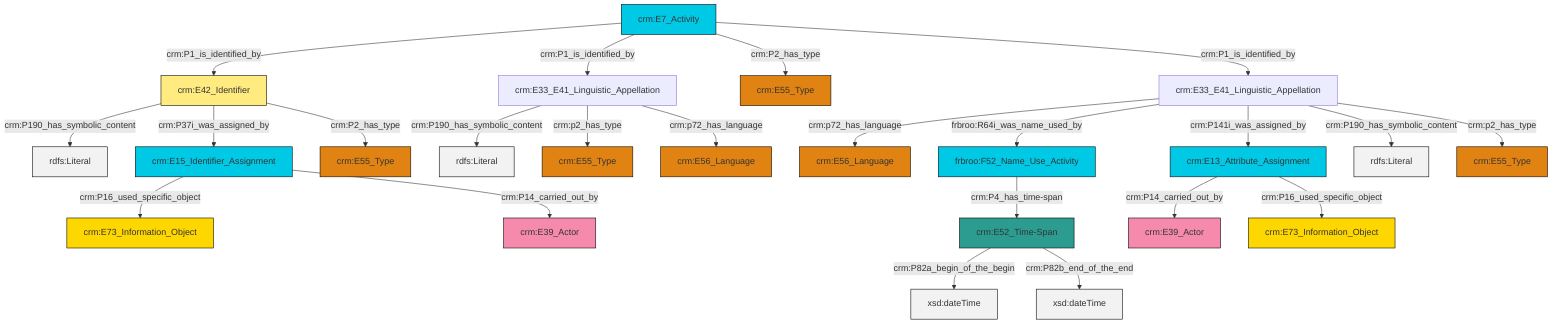 graph TD
classDef Literal fill:#f2f2f2,stroke:#000000;
classDef CRM_Entity fill:#FFFFFF,stroke:#000000;
classDef Temporal_Entity fill:#00C9E6, stroke:#000000;
classDef Type fill:#E18312, stroke:#000000;
classDef Time-Span fill:#2C9C91, stroke:#000000;
classDef Appellation fill:#FFEB7F, stroke:#000000;
classDef Place fill:#008836, stroke:#000000;
classDef Persistent_Item fill:#B266B2, stroke:#000000;
classDef Conceptual_Object fill:#FFD700, stroke:#000000;
classDef Physical_Thing fill:#D2B48C, stroke:#000000;
classDef Actor fill:#f58aad, stroke:#000000;
classDef PC_Classes fill:#4ce600, stroke:#000000;
classDef Multi fill:#cccccc,stroke:#000000;

0["crm:E15_Identifier_Assignment"]:::Temporal_Entity -->|crm:P16_used_specific_object| 1["crm:E73_Information_Object"]:::Conceptual_Object
4["crm:E42_Identifier"]:::Appellation -->|crm:P190_has_symbolic_content| 5[rdfs:Literal]:::Literal
10["crm:E33_E41_Linguistic_Appellation"]:::Default -->|crm:p72_has_language| 11["crm:E56_Language"]:::Type
13["crm:E7_Activity"]:::Temporal_Entity -->|crm:P1_is_identified_by| 4["crm:E42_Identifier"]:::Appellation
6["crm:E33_E41_Linguistic_Appellation"]:::Default -->|crm:P190_has_symbolic_content| 14[rdfs:Literal]:::Literal
8["frbroo:F52_Name_Use_Activity"]:::Temporal_Entity -->|crm:P4_has_time-span| 15["crm:E52_Time-Span"]:::Time-Span
10["crm:E33_E41_Linguistic_Appellation"]:::Default -->|frbroo:R64i_was_name_used_by| 8["frbroo:F52_Name_Use_Activity"]:::Temporal_Entity
0["crm:E15_Identifier_Assignment"]:::Temporal_Entity -->|crm:P14_carried_out_by| 17["crm:E39_Actor"]:::Actor
13["crm:E7_Activity"]:::Temporal_Entity -->|crm:P1_is_identified_by| 6["crm:E33_E41_Linguistic_Appellation"]:::Default
26["crm:E13_Attribute_Assignment"]:::Temporal_Entity -->|crm:P14_carried_out_by| 27["crm:E39_Actor"]:::Actor
26["crm:E13_Attribute_Assignment"]:::Temporal_Entity -->|crm:P16_used_specific_object| 28["crm:E73_Information_Object"]:::Conceptual_Object
10["crm:E33_E41_Linguistic_Appellation"]:::Default -->|crm:P141i_was_assigned_by| 26["crm:E13_Attribute_Assignment"]:::Temporal_Entity
6["crm:E33_E41_Linguistic_Appellation"]:::Default -->|crm:p2_has_type| 24["crm:E55_Type"]:::Type
13["crm:E7_Activity"]:::Temporal_Entity -->|crm:P2_has_type| 31["crm:E55_Type"]:::Type
10["crm:E33_E41_Linguistic_Appellation"]:::Default -->|crm:P190_has_symbolic_content| 32[rdfs:Literal]:::Literal
4["crm:E42_Identifier"]:::Appellation -->|crm:P37i_was_assigned_by| 0["crm:E15_Identifier_Assignment"]:::Temporal_Entity
15["crm:E52_Time-Span"]:::Time-Span -->|crm:P82a_begin_of_the_begin| 34[xsd:dateTime]:::Literal
10["crm:E33_E41_Linguistic_Appellation"]:::Default -->|crm:p2_has_type| 21["crm:E55_Type"]:::Type
4["crm:E42_Identifier"]:::Appellation -->|crm:P2_has_type| 19["crm:E55_Type"]:::Type
13["crm:E7_Activity"]:::Temporal_Entity -->|crm:P1_is_identified_by| 10["crm:E33_E41_Linguistic_Appellation"]:::Default
15["crm:E52_Time-Span"]:::Time-Span -->|crm:P82b_end_of_the_end| 37[xsd:dateTime]:::Literal
6["crm:E33_E41_Linguistic_Appellation"]:::Default -->|crm:p72_has_language| 2["crm:E56_Language"]:::Type